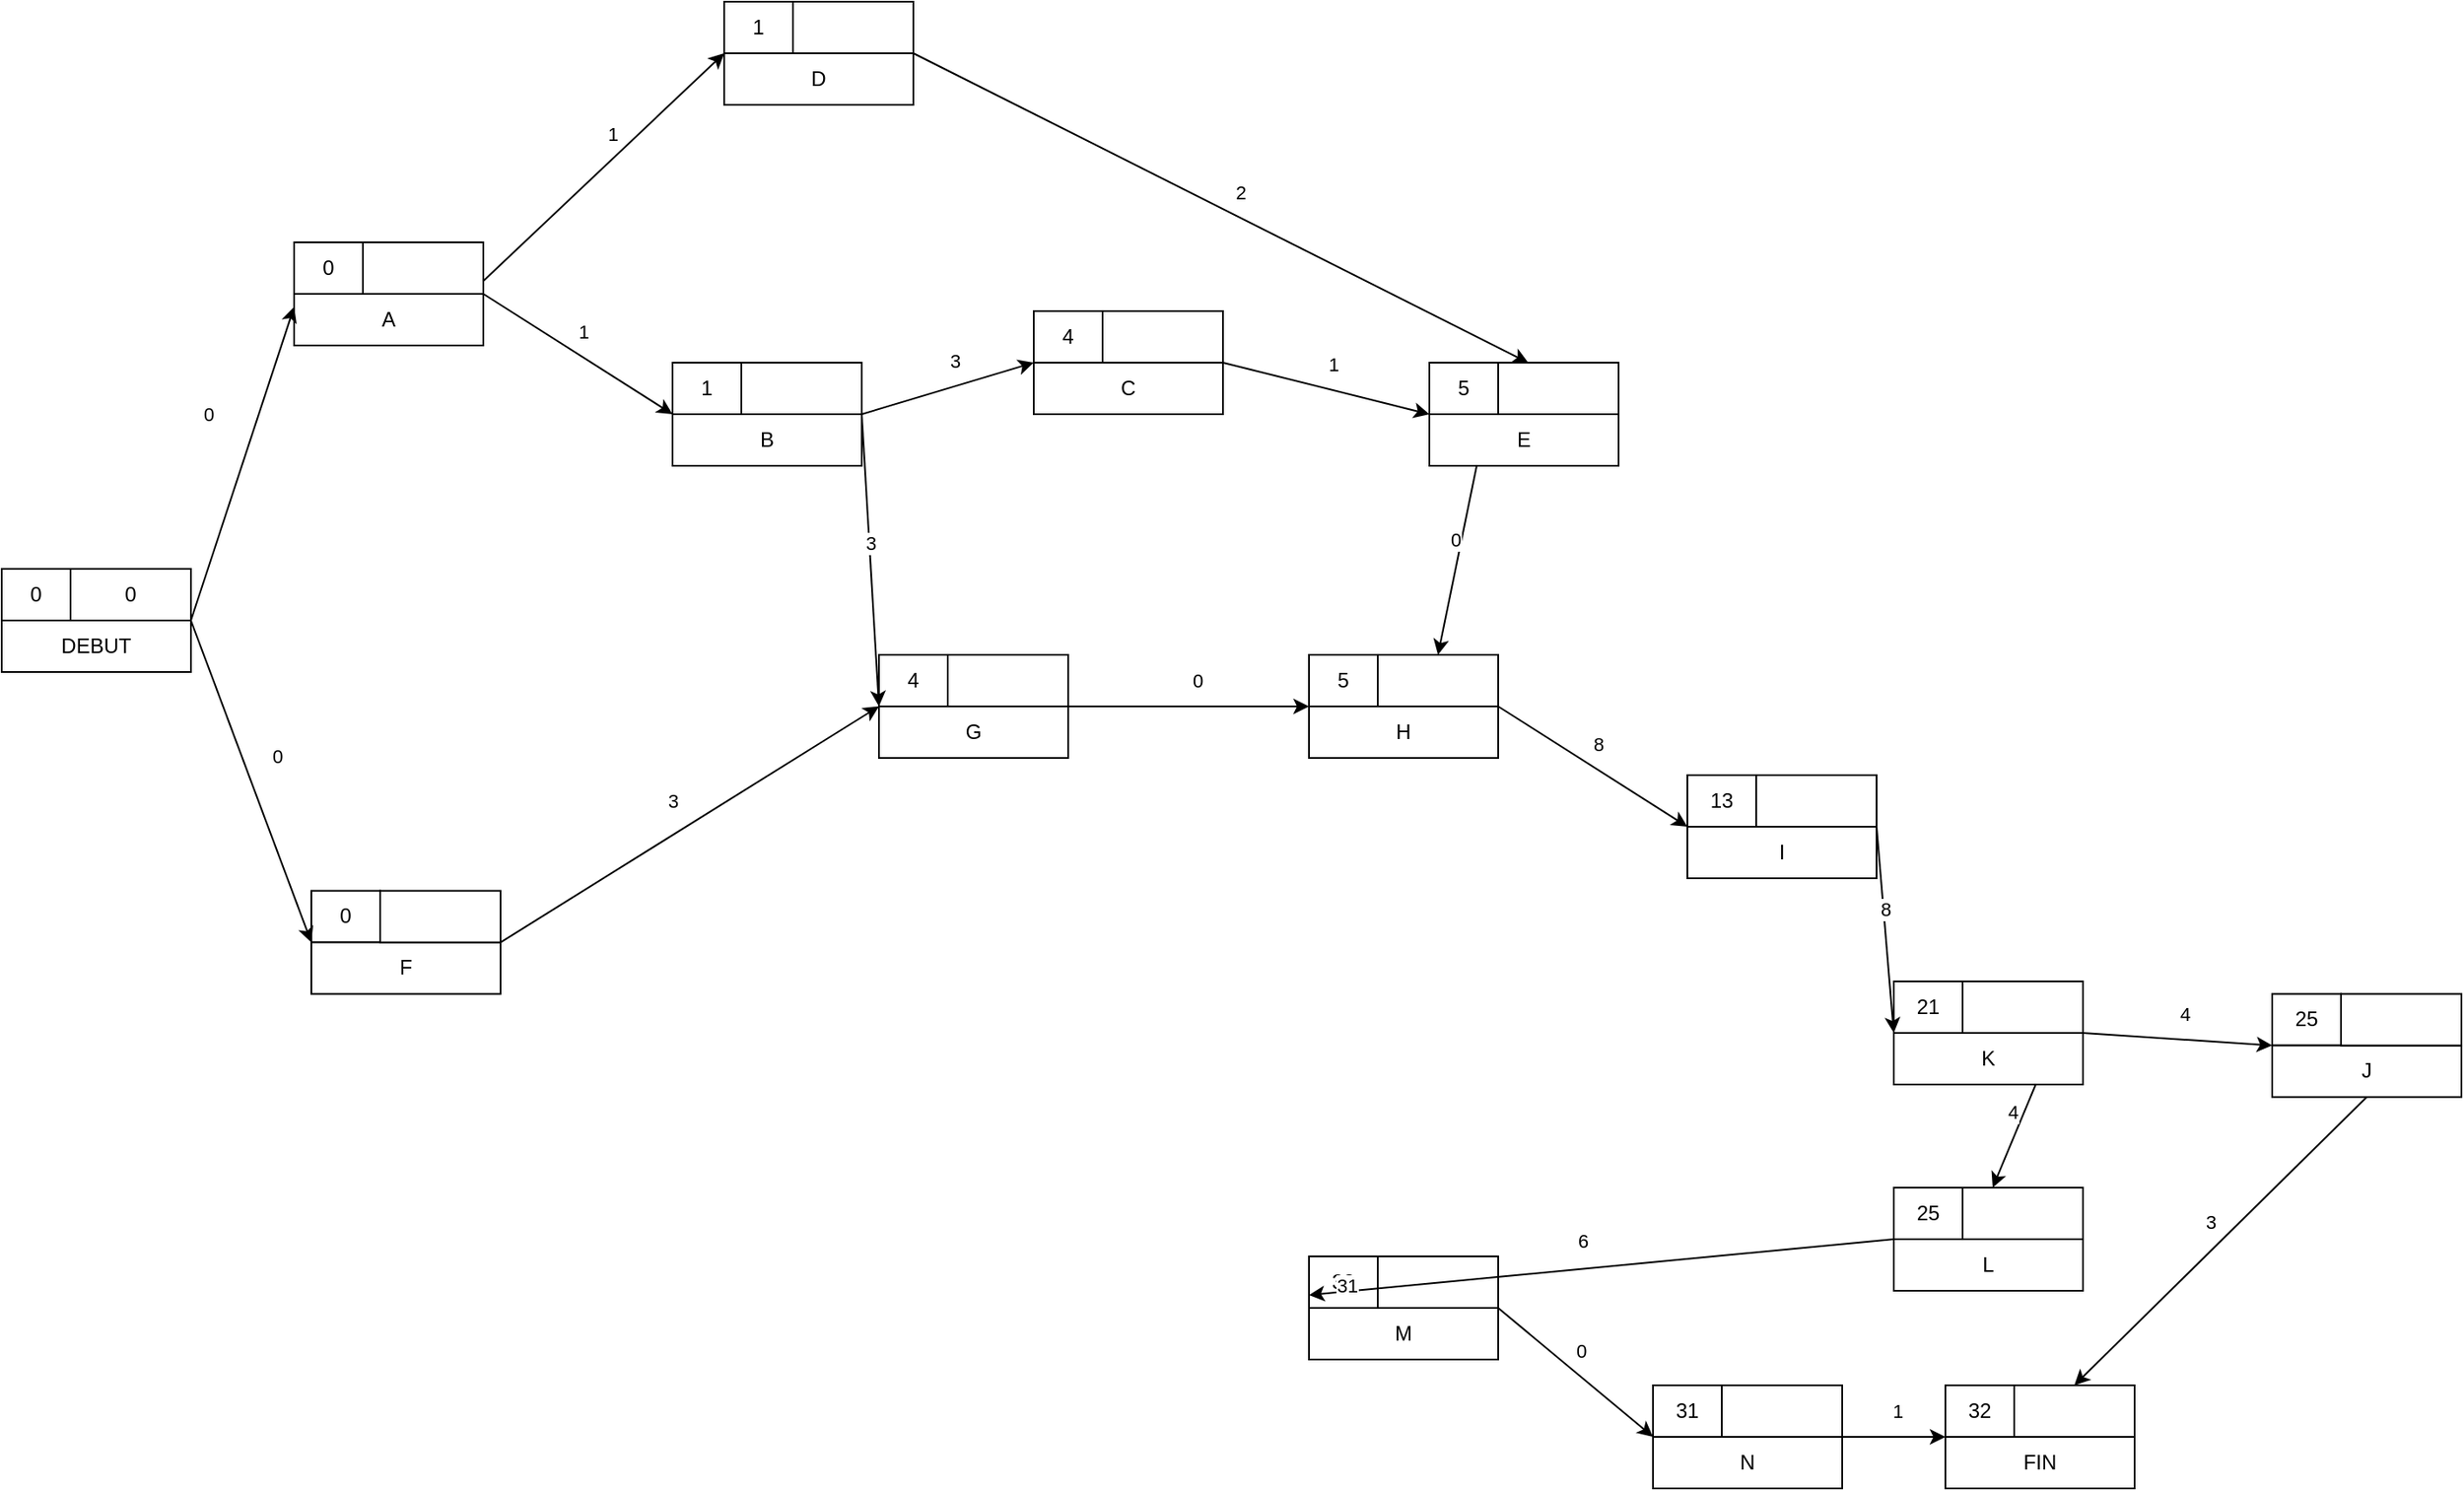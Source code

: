 <mxfile version="24.4.9" type="github">
  <diagram name="Page-1" id="2H29EWDQLwBMjzJSIUJ8">
    <mxGraphModel dx="653" dy="1885" grid="1" gridSize="10" guides="1" tooltips="1" connect="1" arrows="1" fold="1" page="1" pageScale="1" pageWidth="827" pageHeight="1169" math="0" shadow="0">
      <root>
        <mxCell id="0" />
        <mxCell id="1" parent="0" />
        <mxCell id="uI2IkdQqm4IqA6u9Eot--28" value="0" style="rounded=0;whiteSpace=wrap;html=1;" vertex="1" parent="1">
          <mxGeometry x="80" y="110" width="40" height="30" as="geometry" />
        </mxCell>
        <mxCell id="uI2IkdQqm4IqA6u9Eot--29" value="DEBUT" style="rounded=0;whiteSpace=wrap;html=1;" vertex="1" parent="1">
          <mxGeometry x="80" y="140" width="110" height="30" as="geometry" />
        </mxCell>
        <mxCell id="uI2IkdQqm4IqA6u9Eot--30" value="0" style="rounded=0;whiteSpace=wrap;html=1;" vertex="1" parent="1">
          <mxGeometry x="120" y="110" width="70" height="30" as="geometry" />
        </mxCell>
        <mxCell id="uI2IkdQqm4IqA6u9Eot--61" value="0" style="rounded=0;whiteSpace=wrap;html=1;" vertex="1" parent="1">
          <mxGeometry x="250" y="-80" width="40" height="30" as="geometry" />
        </mxCell>
        <mxCell id="uI2IkdQqm4IqA6u9Eot--62" value="A" style="rounded=0;whiteSpace=wrap;html=1;" vertex="1" parent="1">
          <mxGeometry x="250" y="-50" width="110" height="30" as="geometry" />
        </mxCell>
        <mxCell id="uI2IkdQqm4IqA6u9Eot--63" value="" style="rounded=0;whiteSpace=wrap;html=1;" vertex="1" parent="1">
          <mxGeometry x="290" y="-80" width="70" height="30" as="geometry" />
        </mxCell>
        <mxCell id="uI2IkdQqm4IqA6u9Eot--64" value="0" style="rounded=0;whiteSpace=wrap;html=1;" vertex="1" parent="1">
          <mxGeometry x="260" y="297.29" width="40" height="30" as="geometry" />
        </mxCell>
        <mxCell id="uI2IkdQqm4IqA6u9Eot--65" value="F" style="rounded=0;whiteSpace=wrap;html=1;" vertex="1" parent="1">
          <mxGeometry x="260" y="327.29" width="110" height="30" as="geometry" />
        </mxCell>
        <mxCell id="uI2IkdQqm4IqA6u9Eot--66" value="" style="rounded=0;whiteSpace=wrap;html=1;" vertex="1" parent="1">
          <mxGeometry x="300" y="297.29" width="70" height="30" as="geometry" />
        </mxCell>
        <mxCell id="uI2IkdQqm4IqA6u9Eot--67" value="1" style="rounded=0;whiteSpace=wrap;html=1;" vertex="1" parent="1">
          <mxGeometry x="470" y="-10" width="40" height="30" as="geometry" />
        </mxCell>
        <mxCell id="uI2IkdQqm4IqA6u9Eot--68" value="B" style="rounded=0;whiteSpace=wrap;html=1;" vertex="1" parent="1">
          <mxGeometry x="470" y="20" width="110" height="30" as="geometry" />
        </mxCell>
        <mxCell id="uI2IkdQqm4IqA6u9Eot--69" value="" style="rounded=0;whiteSpace=wrap;html=1;" vertex="1" parent="1">
          <mxGeometry x="510" y="-10" width="70" height="30" as="geometry" />
        </mxCell>
        <mxCell id="uI2IkdQqm4IqA6u9Eot--70" value="4" style="rounded=0;whiteSpace=wrap;html=1;" vertex="1" parent="1">
          <mxGeometry x="590" y="160" width="40" height="30" as="geometry" />
        </mxCell>
        <mxCell id="uI2IkdQqm4IqA6u9Eot--71" value="G" style="rounded=0;whiteSpace=wrap;html=1;" vertex="1" parent="1">
          <mxGeometry x="590" y="190" width="110" height="30" as="geometry" />
        </mxCell>
        <mxCell id="uI2IkdQqm4IqA6u9Eot--72" value="" style="rounded=0;whiteSpace=wrap;html=1;" vertex="1" parent="1">
          <mxGeometry x="630" y="160" width="70" height="30" as="geometry" />
        </mxCell>
        <mxCell id="uI2IkdQqm4IqA6u9Eot--73" value="4" style="rounded=0;whiteSpace=wrap;html=1;" vertex="1" parent="1">
          <mxGeometry x="680" y="-40" width="40" height="30" as="geometry" />
        </mxCell>
        <mxCell id="uI2IkdQqm4IqA6u9Eot--74" value="C" style="rounded=0;whiteSpace=wrap;html=1;" vertex="1" parent="1">
          <mxGeometry x="680" y="-10" width="110" height="30" as="geometry" />
        </mxCell>
        <mxCell id="uI2IkdQqm4IqA6u9Eot--75" value="" style="rounded=0;whiteSpace=wrap;html=1;" vertex="1" parent="1">
          <mxGeometry x="720" y="-40" width="70" height="30" as="geometry" />
        </mxCell>
        <mxCell id="uI2IkdQqm4IqA6u9Eot--79" value="" style="endArrow=classic;html=1;rounded=0;exitX=1;exitY=0;exitDx=0;exitDy=0;entryX=0;entryY=1;entryDx=0;entryDy=0;" edge="1" parent="1" source="uI2IkdQqm4IqA6u9Eot--62" target="uI2IkdQqm4IqA6u9Eot--67">
          <mxGeometry width="50" height="50" relative="1" as="geometry">
            <mxPoint x="430" y="100" as="sourcePoint" />
            <mxPoint x="480" y="50" as="targetPoint" />
          </mxGeometry>
        </mxCell>
        <mxCell id="uI2IkdQqm4IqA6u9Eot--80" value="1" style="edgeLabel;html=1;align=center;verticalAlign=middle;resizable=0;points=[];" vertex="1" connectable="0" parent="uI2IkdQqm4IqA6u9Eot--79">
          <mxGeometry x="0.066" y="-1" relative="1" as="geometry">
            <mxPoint y="-16" as="offset" />
          </mxGeometry>
        </mxCell>
        <mxCell id="uI2IkdQqm4IqA6u9Eot--81" value="" style="endArrow=classic;html=1;rounded=0;exitX=1;exitY=1;exitDx=0;exitDy=0;entryX=0;entryY=0;entryDx=0;entryDy=0;" edge="1" parent="1" source="uI2IkdQqm4IqA6u9Eot--66" target="uI2IkdQqm4IqA6u9Eot--71">
          <mxGeometry width="50" height="50" relative="1" as="geometry">
            <mxPoint x="380" y="180" as="sourcePoint" />
            <mxPoint x="490" y="180" as="targetPoint" />
          </mxGeometry>
        </mxCell>
        <mxCell id="uI2IkdQqm4IqA6u9Eot--145" value="3" style="edgeLabel;html=1;align=center;verticalAlign=middle;resizable=0;points=[];" vertex="1" connectable="0" parent="uI2IkdQqm4IqA6u9Eot--81">
          <mxGeometry x="0.041" relative="1" as="geometry">
            <mxPoint x="-15" y="-11" as="offset" />
          </mxGeometry>
        </mxCell>
        <mxCell id="uI2IkdQqm4IqA6u9Eot--83" value="21" style="rounded=0;whiteSpace=wrap;html=1;" vertex="1" parent="1">
          <mxGeometry x="1180" y="350" width="40" height="30" as="geometry" />
        </mxCell>
        <mxCell id="uI2IkdQqm4IqA6u9Eot--84" value="K" style="rounded=0;whiteSpace=wrap;html=1;" vertex="1" parent="1">
          <mxGeometry x="1180" y="380" width="110" height="30" as="geometry" />
        </mxCell>
        <mxCell id="uI2IkdQqm4IqA6u9Eot--85" value="" style="rounded=0;whiteSpace=wrap;html=1;" vertex="1" parent="1">
          <mxGeometry x="1220" y="350" width="70" height="30" as="geometry" />
        </mxCell>
        <mxCell id="uI2IkdQqm4IqA6u9Eot--86" value="25" style="rounded=0;whiteSpace=wrap;html=1;" vertex="1" parent="1">
          <mxGeometry x="1180" y="470" width="40" height="30" as="geometry" />
        </mxCell>
        <mxCell id="uI2IkdQqm4IqA6u9Eot--87" value="L" style="rounded=0;whiteSpace=wrap;html=1;" vertex="1" parent="1">
          <mxGeometry x="1180" y="500" width="110" height="30" as="geometry" />
        </mxCell>
        <mxCell id="uI2IkdQqm4IqA6u9Eot--88" value="" style="rounded=0;whiteSpace=wrap;html=1;" vertex="1" parent="1">
          <mxGeometry x="1220" y="470" width="70" height="30" as="geometry" />
        </mxCell>
        <mxCell id="uI2IkdQqm4IqA6u9Eot--89" value="" style="endArrow=classic;html=1;rounded=0;exitX=1;exitY=1;exitDx=0;exitDy=0;entryX=0;entryY=0;entryDx=0;entryDy=0;" edge="1" parent="1" source="uI2IkdQqm4IqA6u9Eot--69" target="uI2IkdQqm4IqA6u9Eot--71">
          <mxGeometry width="50" height="50" relative="1" as="geometry">
            <mxPoint x="390" y="200" as="sourcePoint" />
            <mxPoint x="705" y="170" as="targetPoint" />
          </mxGeometry>
        </mxCell>
        <mxCell id="uI2IkdQqm4IqA6u9Eot--90" value="3" style="edgeLabel;html=1;align=center;verticalAlign=middle;resizable=0;points=[];" vertex="1" connectable="0" parent="uI2IkdQqm4IqA6u9Eot--89">
          <mxGeometry x="0.066" y="-1" relative="1" as="geometry">
            <mxPoint y="-16" as="offset" />
          </mxGeometry>
        </mxCell>
        <mxCell id="uI2IkdQqm4IqA6u9Eot--91" value="" style="endArrow=classic;html=1;rounded=0;exitX=1;exitY=1;exitDx=0;exitDy=0;entryX=0;entryY=0;entryDx=0;entryDy=0;" edge="1" parent="1" source="uI2IkdQqm4IqA6u9Eot--69" target="uI2IkdQqm4IqA6u9Eot--74">
          <mxGeometry width="50" height="50" relative="1" as="geometry">
            <mxPoint x="610" y="110" as="sourcePoint" />
            <mxPoint x="705" y="170" as="targetPoint" />
          </mxGeometry>
        </mxCell>
        <mxCell id="uI2IkdQqm4IqA6u9Eot--92" value="3" style="edgeLabel;html=1;align=center;verticalAlign=middle;resizable=0;points=[];" vertex="1" connectable="0" parent="uI2IkdQqm4IqA6u9Eot--91">
          <mxGeometry x="0.066" y="-1" relative="1" as="geometry">
            <mxPoint y="-16" as="offset" />
          </mxGeometry>
        </mxCell>
        <mxCell id="uI2IkdQqm4IqA6u9Eot--93" value="5" style="rounded=0;whiteSpace=wrap;html=1;" vertex="1" parent="1">
          <mxGeometry x="910" y="-10" width="40" height="30" as="geometry" />
        </mxCell>
        <mxCell id="uI2IkdQqm4IqA6u9Eot--94" value="E" style="rounded=0;whiteSpace=wrap;html=1;" vertex="1" parent="1">
          <mxGeometry x="910" y="20" width="110" height="30" as="geometry" />
        </mxCell>
        <mxCell id="uI2IkdQqm4IqA6u9Eot--95" value="" style="rounded=0;whiteSpace=wrap;html=1;" vertex="1" parent="1">
          <mxGeometry x="950" y="-10" width="70" height="30" as="geometry" />
        </mxCell>
        <mxCell id="uI2IkdQqm4IqA6u9Eot--96" value="1" style="rounded=0;whiteSpace=wrap;html=1;" vertex="1" parent="1">
          <mxGeometry x="500" y="-220" width="40" height="30" as="geometry" />
        </mxCell>
        <mxCell id="uI2IkdQqm4IqA6u9Eot--97" value="D" style="rounded=0;whiteSpace=wrap;html=1;" vertex="1" parent="1">
          <mxGeometry x="500" y="-190" width="110" height="30" as="geometry" />
        </mxCell>
        <mxCell id="uI2IkdQqm4IqA6u9Eot--98" value="" style="rounded=0;whiteSpace=wrap;html=1;" vertex="1" parent="1">
          <mxGeometry x="540" y="-220" width="70" height="30" as="geometry" />
        </mxCell>
        <mxCell id="uI2IkdQqm4IqA6u9Eot--99" value="" style="endArrow=classic;html=1;rounded=0;exitX=1;exitY=1;exitDx=0;exitDy=0;entryX=0.25;entryY=0;entryDx=0;entryDy=0;" edge="1" parent="1" source="uI2IkdQqm4IqA6u9Eot--98" target="uI2IkdQqm4IqA6u9Eot--95">
          <mxGeometry width="50" height="50" relative="1" as="geometry">
            <mxPoint x="569.59" y="-172.38" as="sourcePoint" />
            <mxPoint x="729.59" y="-112.38" as="targetPoint" />
          </mxGeometry>
        </mxCell>
        <mxCell id="uI2IkdQqm4IqA6u9Eot--100" value="2" style="edgeLabel;html=1;align=center;verticalAlign=middle;resizable=0;points=[];" vertex="1" connectable="0" parent="uI2IkdQqm4IqA6u9Eot--99">
          <mxGeometry x="0.066" y="-1" relative="1" as="geometry">
            <mxPoint y="-16" as="offset" />
          </mxGeometry>
        </mxCell>
        <mxCell id="uI2IkdQqm4IqA6u9Eot--101" value="" style="endArrow=classic;html=1;rounded=0;exitX=1;exitY=0;exitDx=0;exitDy=0;entryX=0;entryY=0;entryDx=0;entryDy=0;" edge="1" parent="1" source="uI2IkdQqm4IqA6u9Eot--74" target="uI2IkdQqm4IqA6u9Eot--94">
          <mxGeometry width="50" height="50" relative="1" as="geometry">
            <mxPoint x="820" y="70" as="sourcePoint" />
            <mxPoint x="920" y="10" as="targetPoint" />
          </mxGeometry>
        </mxCell>
        <mxCell id="uI2IkdQqm4IqA6u9Eot--102" value="1" style="edgeLabel;html=1;align=center;verticalAlign=middle;resizable=0;points=[];" vertex="1" connectable="0" parent="uI2IkdQqm4IqA6u9Eot--101">
          <mxGeometry x="0.066" y="-1" relative="1" as="geometry">
            <mxPoint y="-16" as="offset" />
          </mxGeometry>
        </mxCell>
        <mxCell id="uI2IkdQqm4IqA6u9Eot--103" value="5" style="rounded=0;whiteSpace=wrap;html=1;" vertex="1" parent="1">
          <mxGeometry x="840" y="160.0" width="40" height="30" as="geometry" />
        </mxCell>
        <mxCell id="uI2IkdQqm4IqA6u9Eot--104" value="H" style="rounded=0;whiteSpace=wrap;html=1;" vertex="1" parent="1">
          <mxGeometry x="840" y="190.0" width="110" height="30" as="geometry" />
        </mxCell>
        <mxCell id="uI2IkdQqm4IqA6u9Eot--105" value="" style="rounded=0;whiteSpace=wrap;html=1;" vertex="1" parent="1">
          <mxGeometry x="880" y="160.0" width="70" height="30" as="geometry" />
        </mxCell>
        <mxCell id="uI2IkdQqm4IqA6u9Eot--106" value="13" style="rounded=0;whiteSpace=wrap;html=1;" vertex="1" parent="1">
          <mxGeometry x="1060" y="230" width="40" height="30" as="geometry" />
        </mxCell>
        <mxCell id="uI2IkdQqm4IqA6u9Eot--107" value="I" style="rounded=0;whiteSpace=wrap;html=1;" vertex="1" parent="1">
          <mxGeometry x="1060" y="260" width="110" height="30" as="geometry" />
        </mxCell>
        <mxCell id="uI2IkdQqm4IqA6u9Eot--108" value="" style="rounded=0;whiteSpace=wrap;html=1;" vertex="1" parent="1">
          <mxGeometry x="1100" y="230" width="70" height="30" as="geometry" />
        </mxCell>
        <mxCell id="uI2IkdQqm4IqA6u9Eot--109" value="" style="endArrow=classic;html=1;rounded=0;exitX=1;exitY=0;exitDx=0;exitDy=0;entryX=0;entryY=1;entryDx=0;entryDy=0;" edge="1" parent="1" source="uI2IkdQqm4IqA6u9Eot--71" target="uI2IkdQqm4IqA6u9Eot--103">
          <mxGeometry width="50" height="50" relative="1" as="geometry">
            <mxPoint x="820" y="70" as="sourcePoint" />
            <mxPoint x="930" y="10" as="targetPoint" />
          </mxGeometry>
        </mxCell>
        <mxCell id="uI2IkdQqm4IqA6u9Eot--110" value="0" style="edgeLabel;html=1;align=center;verticalAlign=middle;resizable=0;points=[];" vertex="1" connectable="0" parent="uI2IkdQqm4IqA6u9Eot--109">
          <mxGeometry x="0.066" y="-1" relative="1" as="geometry">
            <mxPoint y="-16" as="offset" />
          </mxGeometry>
        </mxCell>
        <mxCell id="uI2IkdQqm4IqA6u9Eot--111" value="" style="endArrow=classic;html=1;rounded=0;exitX=0.25;exitY=1;exitDx=0;exitDy=0;entryX=0.5;entryY=0;entryDx=0;entryDy=0;" edge="1" parent="1" source="uI2IkdQqm4IqA6u9Eot--94" target="uI2IkdQqm4IqA6u9Eot--105">
          <mxGeometry width="50" height="50" relative="1" as="geometry">
            <mxPoint x="1040" y="10" as="sourcePoint" />
            <mxPoint x="1112" y="100" as="targetPoint" />
          </mxGeometry>
        </mxCell>
        <mxCell id="uI2IkdQqm4IqA6u9Eot--112" value="0" style="edgeLabel;html=1;align=center;verticalAlign=middle;resizable=0;points=[];" vertex="1" connectable="0" parent="uI2IkdQqm4IqA6u9Eot--111">
          <mxGeometry x="0.066" y="-1" relative="1" as="geometry">
            <mxPoint y="-16" as="offset" />
          </mxGeometry>
        </mxCell>
        <mxCell id="uI2IkdQqm4IqA6u9Eot--113" value="33" style="rounded=0;whiteSpace=wrap;html=1;" vertex="1" parent="1">
          <mxGeometry x="840" y="510" width="40" height="30" as="geometry" />
        </mxCell>
        <mxCell id="uI2IkdQqm4IqA6u9Eot--114" value="M" style="rounded=0;whiteSpace=wrap;html=1;" vertex="1" parent="1">
          <mxGeometry x="840" y="540" width="110" height="30" as="geometry" />
        </mxCell>
        <mxCell id="uI2IkdQqm4IqA6u9Eot--115" value="" style="rounded=0;whiteSpace=wrap;html=1;" vertex="1" parent="1">
          <mxGeometry x="880" y="510" width="70" height="30" as="geometry" />
        </mxCell>
        <mxCell id="uI2IkdQqm4IqA6u9Eot--116" value="31" style="rounded=0;whiteSpace=wrap;html=1;" vertex="1" parent="1">
          <mxGeometry x="1040" y="585" width="40" height="30" as="geometry" />
        </mxCell>
        <mxCell id="uI2IkdQqm4IqA6u9Eot--117" value="N" style="rounded=0;whiteSpace=wrap;html=1;" vertex="1" parent="1">
          <mxGeometry x="1040" y="615" width="110" height="30" as="geometry" />
        </mxCell>
        <mxCell id="uI2IkdQqm4IqA6u9Eot--118" value="" style="rounded=0;whiteSpace=wrap;html=1;" vertex="1" parent="1">
          <mxGeometry x="1080" y="585" width="70" height="30" as="geometry" />
        </mxCell>
        <mxCell id="uI2IkdQqm4IqA6u9Eot--119" value="" style="endArrow=classic;html=1;rounded=0;exitX=1;exitY=0;exitDx=0;exitDy=0;entryX=0;entryY=0;entryDx=0;entryDy=0;" edge="1" parent="1" source="uI2IkdQqm4IqA6u9Eot--104" target="uI2IkdQqm4IqA6u9Eot--107">
          <mxGeometry width="50" height="50" relative="1" as="geometry">
            <mxPoint x="915" y="250" as="sourcePoint" />
            <mxPoint x="1120" y="295" as="targetPoint" />
          </mxGeometry>
        </mxCell>
        <mxCell id="uI2IkdQqm4IqA6u9Eot--120" value="8" style="edgeLabel;html=1;align=center;verticalAlign=middle;resizable=0;points=[];" vertex="1" connectable="0" parent="uI2IkdQqm4IqA6u9Eot--119">
          <mxGeometry x="0.066" y="-1" relative="1" as="geometry">
            <mxPoint y="-16" as="offset" />
          </mxGeometry>
        </mxCell>
        <mxCell id="uI2IkdQqm4IqA6u9Eot--121" value="" style="endArrow=classic;html=1;rounded=0;exitX=1;exitY=0;exitDx=0;exitDy=0;entryX=0;entryY=0;entryDx=0;entryDy=0;" edge="1" parent="1" source="uI2IkdQqm4IqA6u9Eot--107" target="uI2IkdQqm4IqA6u9Eot--84">
          <mxGeometry width="50" height="50" relative="1" as="geometry">
            <mxPoint x="1000" y="225" as="sourcePoint" />
            <mxPoint x="1070" y="270" as="targetPoint" />
          </mxGeometry>
        </mxCell>
        <mxCell id="uI2IkdQqm4IqA6u9Eot--122" value="8" style="edgeLabel;html=1;align=center;verticalAlign=middle;resizable=0;points=[];" vertex="1" connectable="0" parent="uI2IkdQqm4IqA6u9Eot--121">
          <mxGeometry x="0.066" y="-1" relative="1" as="geometry">
            <mxPoint y="-16" as="offset" />
          </mxGeometry>
        </mxCell>
        <mxCell id="uI2IkdQqm4IqA6u9Eot--123" value="" style="endArrow=classic;html=1;rounded=0;exitX=0.75;exitY=1;exitDx=0;exitDy=0;entryX=0.25;entryY=0;entryDx=0;entryDy=0;" edge="1" parent="1" source="uI2IkdQqm4IqA6u9Eot--84" target="uI2IkdQqm4IqA6u9Eot--88">
          <mxGeometry width="50" height="50" relative="1" as="geometry">
            <mxPoint x="1120" y="320" as="sourcePoint" />
            <mxPoint x="1190" y="390" as="targetPoint" />
          </mxGeometry>
        </mxCell>
        <mxCell id="uI2IkdQqm4IqA6u9Eot--124" value="4" style="edgeLabel;html=1;align=center;verticalAlign=middle;resizable=0;points=[];" vertex="1" connectable="0" parent="uI2IkdQqm4IqA6u9Eot--123">
          <mxGeometry x="0.066" y="-1" relative="1" as="geometry">
            <mxPoint y="-16" as="offset" />
          </mxGeometry>
        </mxCell>
        <mxCell id="uI2IkdQqm4IqA6u9Eot--125" value="" style="endArrow=classic;html=1;rounded=0;exitX=0;exitY=1;exitDx=0;exitDy=0;entryX=0;entryY=0.75;entryDx=0;entryDy=0;" edge="1" parent="1" source="uI2IkdQqm4IqA6u9Eot--86" target="uI2IkdQqm4IqA6u9Eot--113">
          <mxGeometry width="50" height="50" relative="1" as="geometry">
            <mxPoint x="1490" y="338" as="sourcePoint" />
            <mxPoint x="1530" y="390" as="targetPoint" />
          </mxGeometry>
        </mxCell>
        <mxCell id="uI2IkdQqm4IqA6u9Eot--126" value="6" style="edgeLabel;html=1;align=center;verticalAlign=middle;resizable=0;points=[];" vertex="1" connectable="0" parent="uI2IkdQqm4IqA6u9Eot--125">
          <mxGeometry x="0.066" y="-1" relative="1" as="geometry">
            <mxPoint y="-16" as="offset" />
          </mxGeometry>
        </mxCell>
        <mxCell id="uI2IkdQqm4IqA6u9Eot--156" value="31" style="edgeLabel;html=1;align=center;verticalAlign=middle;resizable=0;points=[];" vertex="1" connectable="0" parent="uI2IkdQqm4IqA6u9Eot--125">
          <mxGeometry x="0.868" y="-4" relative="1" as="geometry">
            <mxPoint as="offset" />
          </mxGeometry>
        </mxCell>
        <mxCell id="uI2IkdQqm4IqA6u9Eot--129" value="" style="endArrow=classic;html=1;rounded=0;exitX=1;exitY=0;exitDx=0;exitDy=0;entryX=0;entryY=0;entryDx=0;entryDy=0;" edge="1" parent="1" source="uI2IkdQqm4IqA6u9Eot--114" target="uI2IkdQqm4IqA6u9Eot--117">
          <mxGeometry width="50" height="50" relative="1" as="geometry">
            <mxPoint x="760" y="535" as="sourcePoint" />
            <mxPoint x="850" y="543" as="targetPoint" />
          </mxGeometry>
        </mxCell>
        <mxCell id="uI2IkdQqm4IqA6u9Eot--130" value="0" style="edgeLabel;html=1;align=center;verticalAlign=middle;resizable=0;points=[];" vertex="1" connectable="0" parent="uI2IkdQqm4IqA6u9Eot--129">
          <mxGeometry x="0.066" y="-1" relative="1" as="geometry">
            <mxPoint y="-16" as="offset" />
          </mxGeometry>
        </mxCell>
        <mxCell id="uI2IkdQqm4IqA6u9Eot--131" value="32" style="rounded=0;whiteSpace=wrap;html=1;" vertex="1" parent="1">
          <mxGeometry x="1210" y="585" width="40" height="30" as="geometry" />
        </mxCell>
        <mxCell id="uI2IkdQqm4IqA6u9Eot--132" value="FIN" style="rounded=0;whiteSpace=wrap;html=1;" vertex="1" parent="1">
          <mxGeometry x="1210" y="615" width="110" height="30" as="geometry" />
        </mxCell>
        <mxCell id="uI2IkdQqm4IqA6u9Eot--133" value="" style="rounded=0;whiteSpace=wrap;html=1;" vertex="1" parent="1">
          <mxGeometry x="1250" y="585" width="70" height="30" as="geometry" />
        </mxCell>
        <mxCell id="uI2IkdQqm4IqA6u9Eot--139" value="" style="endArrow=classic;html=1;rounded=0;exitX=1;exitY=1;exitDx=0;exitDy=0;entryX=0;entryY=0;entryDx=0;entryDy=0;" edge="1" parent="1" source="uI2IkdQqm4IqA6u9Eot--118" target="uI2IkdQqm4IqA6u9Eot--132">
          <mxGeometry width="50" height="50" relative="1" as="geometry">
            <mxPoint x="1120" y="585" as="sourcePoint" />
            <mxPoint x="1210" y="660" as="targetPoint" />
          </mxGeometry>
        </mxCell>
        <mxCell id="uI2IkdQqm4IqA6u9Eot--140" value="1" style="edgeLabel;html=1;align=center;verticalAlign=middle;resizable=0;points=[];" vertex="1" connectable="0" parent="uI2IkdQqm4IqA6u9Eot--139">
          <mxGeometry x="0.066" y="-1" relative="1" as="geometry">
            <mxPoint y="-16" as="offset" />
          </mxGeometry>
        </mxCell>
        <mxCell id="uI2IkdQqm4IqA6u9Eot--141" value="" style="endArrow=classic;html=1;rounded=0;exitX=1;exitY=1;exitDx=0;exitDy=0;entryX=0;entryY=0.25;entryDx=0;entryDy=0;" edge="1" parent="1" source="uI2IkdQqm4IqA6u9Eot--30" target="uI2IkdQqm4IqA6u9Eot--62">
          <mxGeometry width="50" height="50" relative="1" as="geometry">
            <mxPoint x="390" y="110" as="sourcePoint" />
            <mxPoint x="500" y="110" as="targetPoint" />
          </mxGeometry>
        </mxCell>
        <mxCell id="uI2IkdQqm4IqA6u9Eot--142" value="0" style="edgeLabel;html=1;align=center;verticalAlign=middle;resizable=0;points=[];" vertex="1" connectable="0" parent="uI2IkdQqm4IqA6u9Eot--141">
          <mxGeometry x="0.066" y="-1" relative="1" as="geometry">
            <mxPoint x="-23" y="-23" as="offset" />
          </mxGeometry>
        </mxCell>
        <mxCell id="uI2IkdQqm4IqA6u9Eot--143" value="" style="endArrow=classic;html=1;rounded=0;exitX=1;exitY=0;exitDx=0;exitDy=0;entryX=0;entryY=1;entryDx=0;entryDy=0;" edge="1" parent="1" source="uI2IkdQqm4IqA6u9Eot--29" target="uI2IkdQqm4IqA6u9Eot--64">
          <mxGeometry width="50" height="50" relative="1" as="geometry">
            <mxPoint x="400" y="120" as="sourcePoint" />
            <mxPoint x="510" y="120" as="targetPoint" />
          </mxGeometry>
        </mxCell>
        <mxCell id="uI2IkdQqm4IqA6u9Eot--144" value="0" style="edgeLabel;html=1;align=center;verticalAlign=middle;resizable=0;points=[];" vertex="1" connectable="0" parent="uI2IkdQqm4IqA6u9Eot--143">
          <mxGeometry x="0.066" y="-1" relative="1" as="geometry">
            <mxPoint x="13" y="-21" as="offset" />
          </mxGeometry>
        </mxCell>
        <mxCell id="uI2IkdQqm4IqA6u9Eot--147" value="" style="endArrow=classic;html=1;rounded=0;exitX=1;exitY=0.75;exitDx=0;exitDy=0;entryX=0;entryY=1;entryDx=0;entryDy=0;" edge="1" parent="1" source="uI2IkdQqm4IqA6u9Eot--63" target="uI2IkdQqm4IqA6u9Eot--96">
          <mxGeometry width="50" height="50" relative="1" as="geometry">
            <mxPoint x="370" y="-40" as="sourcePoint" />
            <mxPoint x="480" y="30" as="targetPoint" />
          </mxGeometry>
        </mxCell>
        <mxCell id="uI2IkdQqm4IqA6u9Eot--148" value="1" style="edgeLabel;html=1;align=center;verticalAlign=middle;resizable=0;points=[];" vertex="1" connectable="0" parent="uI2IkdQqm4IqA6u9Eot--147">
          <mxGeometry x="0.066" y="-1" relative="1" as="geometry">
            <mxPoint y="-16" as="offset" />
          </mxGeometry>
        </mxCell>
        <mxCell id="uI2IkdQqm4IqA6u9Eot--149" value="25" style="rounded=0;whiteSpace=wrap;html=1;" vertex="1" parent="1">
          <mxGeometry x="1400" y="357.29" width="40" height="30" as="geometry" />
        </mxCell>
        <mxCell id="uI2IkdQqm4IqA6u9Eot--150" value="J" style="rounded=0;whiteSpace=wrap;html=1;" vertex="1" parent="1">
          <mxGeometry x="1400" y="387.29" width="110" height="30" as="geometry" />
        </mxCell>
        <mxCell id="uI2IkdQqm4IqA6u9Eot--151" value="" style="rounded=0;whiteSpace=wrap;html=1;" vertex="1" parent="1">
          <mxGeometry x="1440" y="357.29" width="70" height="30" as="geometry" />
        </mxCell>
        <mxCell id="uI2IkdQqm4IqA6u9Eot--152" value="" style="endArrow=classic;html=1;rounded=0;exitX=1;exitY=1;exitDx=0;exitDy=0;entryX=0;entryY=0;entryDx=0;entryDy=0;" edge="1" parent="1" source="uI2IkdQqm4IqA6u9Eot--85" target="uI2IkdQqm4IqA6u9Eot--150">
          <mxGeometry width="50" height="50" relative="1" as="geometry">
            <mxPoint x="1273" y="420" as="sourcePoint" />
            <mxPoint x="1248" y="480" as="targetPoint" />
          </mxGeometry>
        </mxCell>
        <mxCell id="uI2IkdQqm4IqA6u9Eot--153" value="4" style="edgeLabel;html=1;align=center;verticalAlign=middle;resizable=0;points=[];" vertex="1" connectable="0" parent="uI2IkdQqm4IqA6u9Eot--152">
          <mxGeometry x="0.066" y="-1" relative="1" as="geometry">
            <mxPoint y="-16" as="offset" />
          </mxGeometry>
        </mxCell>
        <mxCell id="uI2IkdQqm4IqA6u9Eot--154" value="" style="endArrow=classic;html=1;rounded=0;exitX=0.5;exitY=1;exitDx=0;exitDy=0;entryX=0.5;entryY=0;entryDx=0;entryDy=0;" edge="1" parent="1" source="uI2IkdQqm4IqA6u9Eot--150" target="uI2IkdQqm4IqA6u9Eot--133">
          <mxGeometry width="50" height="50" relative="1" as="geometry">
            <mxPoint x="1300" y="390" as="sourcePoint" />
            <mxPoint x="1410" y="397" as="targetPoint" />
          </mxGeometry>
        </mxCell>
        <mxCell id="uI2IkdQqm4IqA6u9Eot--155" value="3" style="edgeLabel;html=1;align=center;verticalAlign=middle;resizable=0;points=[];" vertex="1" connectable="0" parent="uI2IkdQqm4IqA6u9Eot--154">
          <mxGeometry x="0.066" y="-1" relative="1" as="geometry">
            <mxPoint y="-16" as="offset" />
          </mxGeometry>
        </mxCell>
      </root>
    </mxGraphModel>
  </diagram>
</mxfile>
